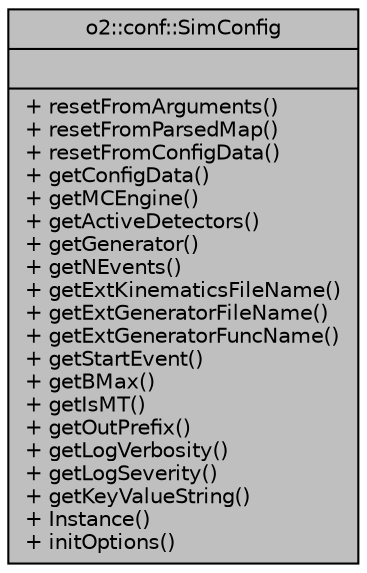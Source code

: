 digraph "o2::conf::SimConfig"
{
 // INTERACTIVE_SVG=YES
  bgcolor="transparent";
  edge [fontname="Helvetica",fontsize="10",labelfontname="Helvetica",labelfontsize="10"];
  node [fontname="Helvetica",fontsize="10",shape=record];
  Node1 [label="{o2::conf::SimConfig\n||+ resetFromArguments()\l+ resetFromParsedMap()\l+ resetFromConfigData()\l+ getConfigData()\l+ getMCEngine()\l+ getActiveDetectors()\l+ getGenerator()\l+ getNEvents()\l+ getExtKinematicsFileName()\l+ getExtGeneratorFileName()\l+ getExtGeneratorFuncName()\l+ getStartEvent()\l+ getBMax()\l+ getIsMT()\l+ getOutPrefix()\l+ getLogVerbosity()\l+ getLogSeverity()\l+ getKeyValueString()\l+ Instance()\l+ initOptions()\l}",height=0.2,width=0.4,color="black", fillcolor="grey75", style="filled" fontcolor="black"];
}
